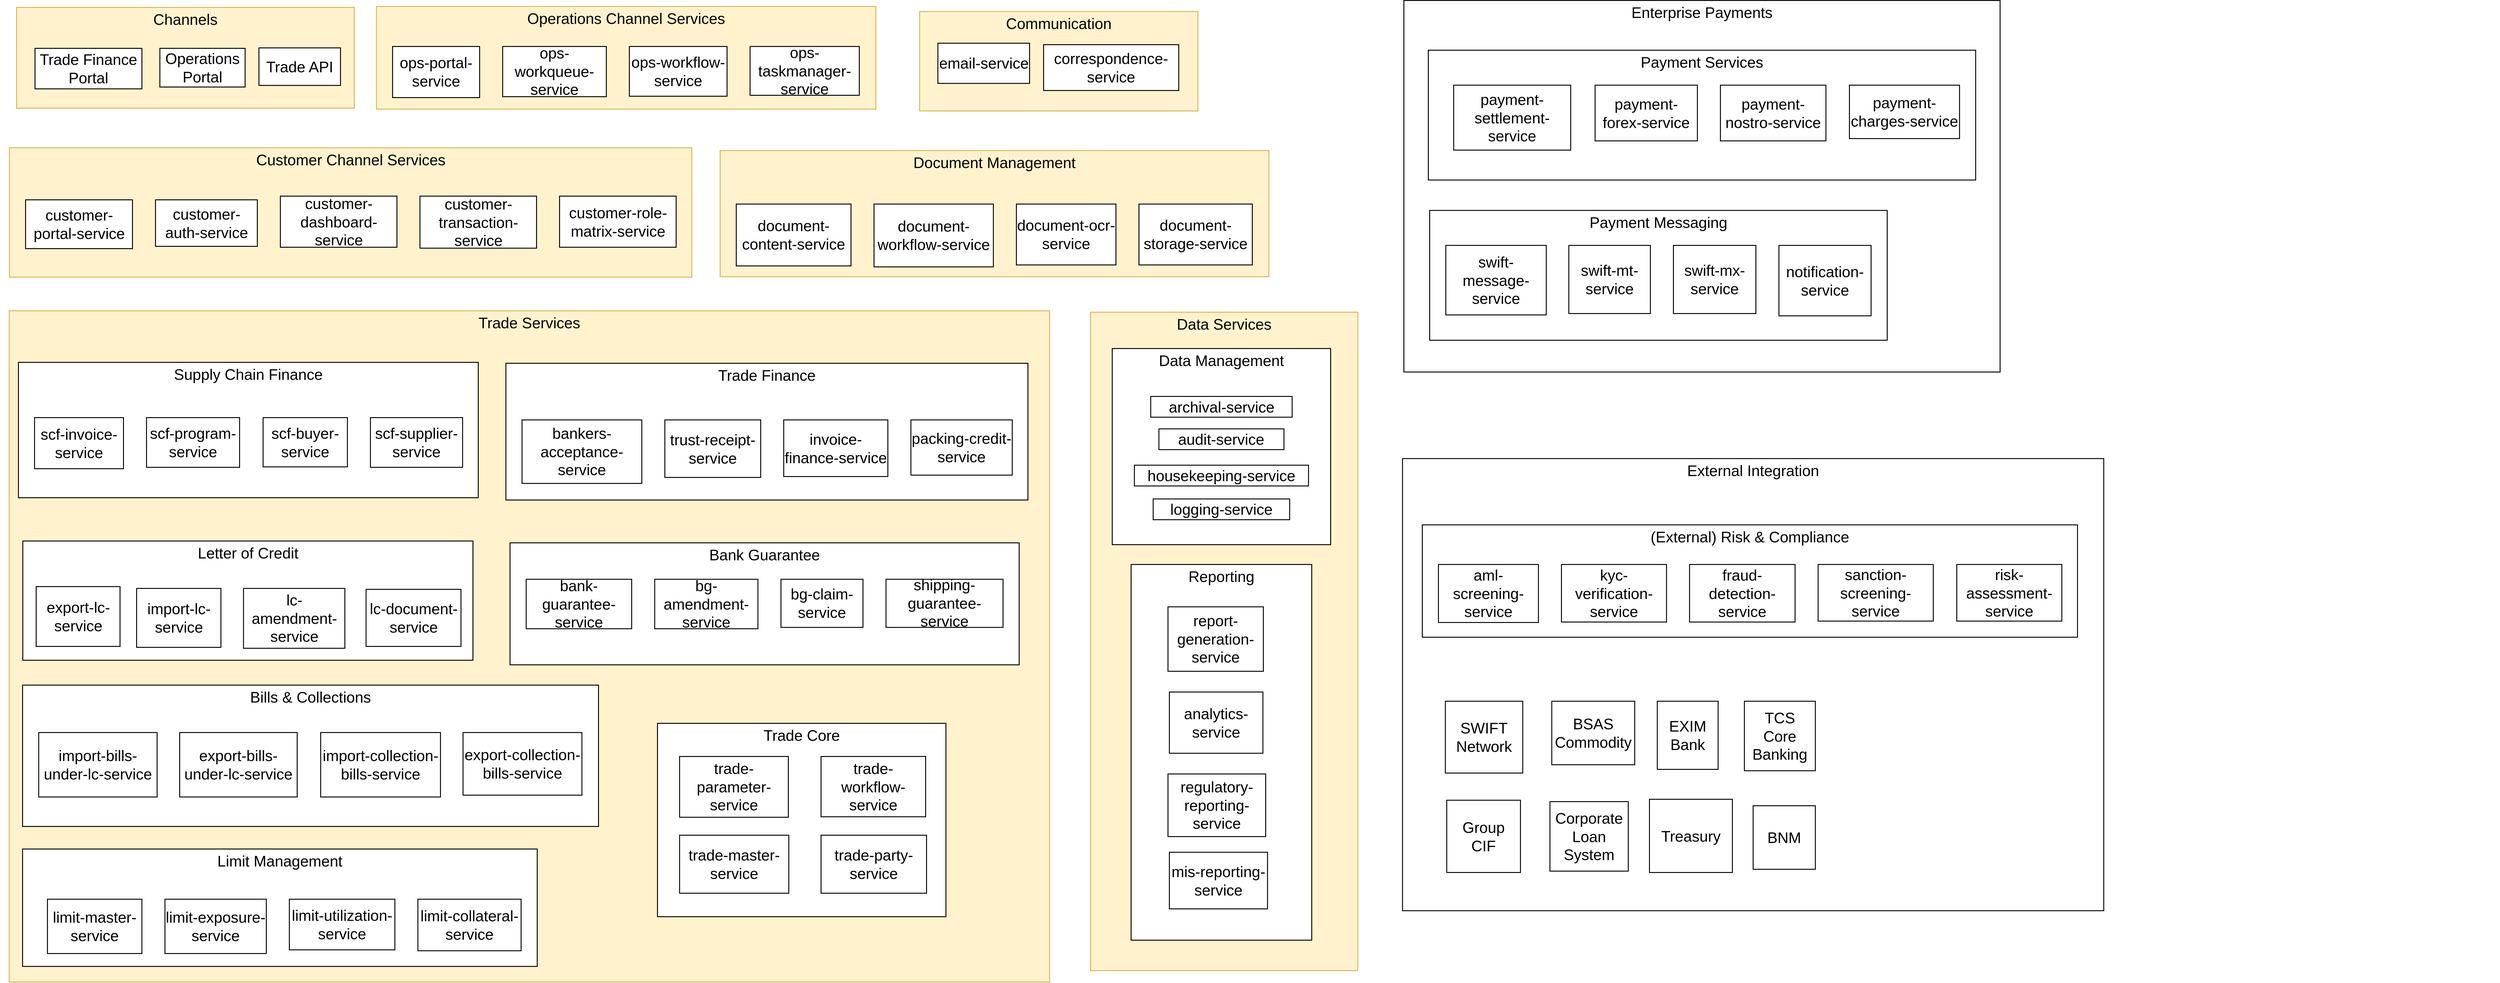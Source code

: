 <mxfile version="24.8.6">
  <diagram name="Page-1" id="Ch82rlO6a8tJsDAHAaDf">
    <mxGraphModel dx="3277" dy="2040" grid="0" gridSize="10" guides="0" tooltips="1" connect="1" arrows="1" fold="1" page="0" pageScale="1" pageWidth="1600" pageHeight="900" math="0" shadow="0">
      <root>
        <mxCell id="0" />
        <mxCell id="1" parent="0" />
        <mxCell id="qGz8__w2eA65XW-UulH--20" value="Trade Services" style="whiteSpace=wrap;strokeWidth=2;fontSize=33;verticalAlign=top;fillColor=#fff2cc;strokeColor=#d6b656;" parent="1" vertex="1">
          <mxGeometry x="20" y="756" width="2258" height="1458" as="geometry" />
        </mxCell>
        <mxCell id="qGz8__w2eA65XW-UulH--166" value="" style="group" parent="1" vertex="1" connectable="0">
          <mxGeometry x="40" y="841" width="998" height="321" as="geometry" />
        </mxCell>
        <mxCell id="qGz8__w2eA65XW-UulH--21" value="Supply Chain Finance" style="whiteSpace=wrap;strokeWidth=2;verticalAlign=top;fontSize=33;" parent="qGz8__w2eA65XW-UulH--166" vertex="1">
          <mxGeometry y="27" width="998" height="294" as="geometry" />
        </mxCell>
        <mxCell id="qGz8__w2eA65XW-UulH--80" value="scf-program-service" style="whiteSpace=wrap;strokeWidth=2;fontSize=33;" parent="qGz8__w2eA65XW-UulH--166" vertex="1">
          <mxGeometry x="278" y="147" width="202" height="108" as="geometry" />
        </mxCell>
        <mxCell id="qGz8__w2eA65XW-UulH--81" value="scf-invoice-service" style="whiteSpace=wrap;strokeWidth=2;fontSize=33;" parent="qGz8__w2eA65XW-UulH--166" vertex="1">
          <mxGeometry x="35" y="147" width="193" height="111" as="geometry" />
        </mxCell>
        <mxCell id="qGz8__w2eA65XW-UulH--82" value="scf-buyer-service" style="whiteSpace=wrap;strokeWidth=2;fontSize=33;" parent="qGz8__w2eA65XW-UulH--166" vertex="1">
          <mxGeometry x="531" y="147" width="183" height="107" as="geometry" />
        </mxCell>
        <mxCell id="qGz8__w2eA65XW-UulH--83" value="scf-supplier-service" style="whiteSpace=wrap;strokeWidth=2;fontSize=33;" parent="qGz8__w2eA65XW-UulH--166" vertex="1">
          <mxGeometry x="764" y="147" width="200" height="108" as="geometry" />
        </mxCell>
        <mxCell id="qGz8__w2eA65XW-UulH--167" value="" style="group" parent="1" vertex="1" connectable="0">
          <mxGeometry x="1098" y="850" width="1133" height="317" as="geometry" />
        </mxCell>
        <mxCell id="qGz8__w2eA65XW-UulH--22" value="Trade Finance" style="whiteSpace=wrap;strokeWidth=2;verticalAlign=top;fontSize=33;" parent="qGz8__w2eA65XW-UulH--167" vertex="1">
          <mxGeometry y="20" width="1133" height="297" as="geometry" />
        </mxCell>
        <mxCell id="qGz8__w2eA65XW-UulH--76" value="trust-receipt-service" style="whiteSpace=wrap;strokeWidth=2;fontSize=33;" parent="qGz8__w2eA65XW-UulH--167" vertex="1">
          <mxGeometry x="345" y="143" width="208" height="125" as="geometry" />
        </mxCell>
        <mxCell id="qGz8__w2eA65XW-UulH--77" value="bankers-acceptance-service" style="whiteSpace=wrap;strokeWidth=2;fontSize=33;" parent="qGz8__w2eA65XW-UulH--167" vertex="1">
          <mxGeometry x="35" y="143" width="260" height="138" as="geometry" />
        </mxCell>
        <mxCell id="qGz8__w2eA65XW-UulH--78" value="invoice-finance-service" style="whiteSpace=wrap;strokeWidth=2;fontSize=33;" parent="qGz8__w2eA65XW-UulH--167" vertex="1">
          <mxGeometry x="603" y="143" width="226" height="123" as="geometry" />
        </mxCell>
        <mxCell id="qGz8__w2eA65XW-UulH--79" value="packing-credit-service" style="whiteSpace=wrap;strokeWidth=2;fontSize=33;" parent="qGz8__w2eA65XW-UulH--167" vertex="1">
          <mxGeometry x="879" y="143" width="220" height="120" as="geometry" />
        </mxCell>
        <mxCell id="qGz8__w2eA65XW-UulH--173" value="" style="group" parent="1" vertex="1" connectable="0">
          <mxGeometry x="49" y="1569" width="1250" height="307" as="geometry" />
        </mxCell>
        <mxCell id="qGz8__w2eA65XW-UulH--25" value="Bills &amp; Collections" style="whiteSpace=wrap;strokeWidth=2;verticalAlign=top;fontSize=33;" parent="qGz8__w2eA65XW-UulH--173" vertex="1">
          <mxGeometry width="1250" height="307" as="geometry" />
        </mxCell>
        <mxCell id="qGz8__w2eA65XW-UulH--68" value="import-bills-under-lc-service" style="whiteSpace=wrap;strokeWidth=2;fontSize=33;" parent="qGz8__w2eA65XW-UulH--173" vertex="1">
          <mxGeometry x="35" y="103" width="257" height="140" as="geometry" />
        </mxCell>
        <mxCell id="qGz8__w2eA65XW-UulH--69" value="export-bills-under-lc-service" style="whiteSpace=wrap;strokeWidth=2;fontSize=33;" parent="qGz8__w2eA65XW-UulH--173" vertex="1">
          <mxGeometry x="341" y="103" width="255" height="140" as="geometry" />
        </mxCell>
        <mxCell id="qGz8__w2eA65XW-UulH--70" value="import-collection-bills-service" style="whiteSpace=wrap;strokeWidth=2;fontSize=33;" parent="qGz8__w2eA65XW-UulH--173" vertex="1">
          <mxGeometry x="647" y="103" width="260" height="140" as="geometry" />
        </mxCell>
        <mxCell id="qGz8__w2eA65XW-UulH--71" value="export-collection-bills-service" style="whiteSpace=wrap;strokeWidth=2;fontSize=33;" parent="qGz8__w2eA65XW-UulH--173" vertex="1">
          <mxGeometry x="956" y="103" width="258" height="136" as="geometry" />
        </mxCell>
        <mxCell id="qGz8__w2eA65XW-UulH--174" value="" style="group" parent="1" vertex="1" connectable="0">
          <mxGeometry y="1925" width="1166" height="255" as="geometry" />
        </mxCell>
        <mxCell id="qGz8__w2eA65XW-UulH--19" value="Limit Management" style="whiteSpace=wrap;strokeWidth=2;verticalAlign=top;fontSize=33;" parent="qGz8__w2eA65XW-UulH--174" vertex="1">
          <mxGeometry x="49" width="1117" height="255" as="geometry" />
        </mxCell>
        <mxCell id="qGz8__w2eA65XW-UulH--84" value="limit-master-service" style="whiteSpace=wrap;strokeWidth=2;fontSize=33;" parent="qGz8__w2eA65XW-UulH--174" vertex="1">
          <mxGeometry x="103" y="109" width="205" height="118" as="geometry" />
        </mxCell>
        <mxCell id="qGz8__w2eA65XW-UulH--85" value="limit-exposure-service" style="whiteSpace=wrap;strokeWidth=2;fontSize=33;" parent="qGz8__w2eA65XW-UulH--174" vertex="1">
          <mxGeometry x="358" y="109" width="220" height="118" as="geometry" />
        </mxCell>
        <mxCell id="qGz8__w2eA65XW-UulH--86" value="limit-utilization-service" style="whiteSpace=wrap;strokeWidth=2;fontSize=33;" parent="qGz8__w2eA65XW-UulH--174" vertex="1">
          <mxGeometry x="628" y="109" width="229" height="110" as="geometry" />
        </mxCell>
        <mxCell id="qGz8__w2eA65XW-UulH--87" value="limit-collateral-service" style="whiteSpace=wrap;strokeWidth=2;fontSize=33;" parent="qGz8__w2eA65XW-UulH--174" vertex="1">
          <mxGeometry x="907" y="109" width="224" height="112" as="geometry" />
        </mxCell>
        <mxCell id="qGz8__w2eA65XW-UulH--182" value="" style="group" parent="1" vertex="1" connectable="0">
          <mxGeometry x="20.5" y="1256" width="1037" height="259" as="geometry" />
        </mxCell>
        <mxCell id="qGz8__w2eA65XW-UulH--183" value="Letter of Credit" style="whiteSpace=wrap;strokeWidth=2;verticalAlign=top;fontSize=33;" parent="qGz8__w2eA65XW-UulH--182" vertex="1">
          <mxGeometry x="29" width="977" height="259" as="geometry" />
        </mxCell>
        <mxCell id="qGz8__w2eA65XW-UulH--184" value="import-lc-service" style="whiteSpace=wrap;strokeWidth=2;fontSize=33;" parent="qGz8__w2eA65XW-UulH--182" vertex="1">
          <mxGeometry x="276" y="103" width="183" height="128" as="geometry" />
        </mxCell>
        <mxCell id="qGz8__w2eA65XW-UulH--185" value="export-lc-service" style="whiteSpace=wrap;strokeWidth=2;fontSize=33;" parent="qGz8__w2eA65XW-UulH--182" vertex="1">
          <mxGeometry x="58" y="99" width="182" height="130" as="geometry" />
        </mxCell>
        <mxCell id="qGz8__w2eA65XW-UulH--186" value="lc-amendment-service" style="whiteSpace=wrap;strokeWidth=2;fontSize=33;" parent="qGz8__w2eA65XW-UulH--182" vertex="1">
          <mxGeometry x="508" y="103" width="220" height="130" as="geometry" />
        </mxCell>
        <mxCell id="qGz8__w2eA65XW-UulH--187" value="lc-document-service" style="whiteSpace=wrap;strokeWidth=2;fontSize=33;" parent="qGz8__w2eA65XW-UulH--182" vertex="1">
          <mxGeometry x="774" y="105" width="206" height="124" as="geometry" />
        </mxCell>
        <mxCell id="qGz8__w2eA65XW-UulH--172" value="" style="group" parent="1" vertex="1" connectable="0">
          <mxGeometry x="1107" y="1260" width="1105" height="265" as="geometry" />
        </mxCell>
        <mxCell id="qGz8__w2eA65XW-UulH--24" value="Bank Guarantee" style="whiteSpace=wrap;strokeWidth=2;verticalAlign=top;fontSize=33;" parent="qGz8__w2eA65XW-UulH--172" vertex="1">
          <mxGeometry width="1105" height="265" as="geometry" />
        </mxCell>
        <mxCell id="qGz8__w2eA65XW-UulH--72" value="bank-guarantee-service" style="whiteSpace=wrap;strokeWidth=2;fontSize=33;" parent="qGz8__w2eA65XW-UulH--172" vertex="1">
          <mxGeometry x="35" y="79.137" width="229" height="107.452" as="geometry" />
        </mxCell>
        <mxCell id="qGz8__w2eA65XW-UulH--73" value="bg-amendment-service" style="whiteSpace=wrap;strokeWidth=2;fontSize=33;" parent="qGz8__w2eA65XW-UulH--172" vertex="1">
          <mxGeometry x="314" y="79.137" width="224" height="107.452" as="geometry" />
        </mxCell>
        <mxCell id="qGz8__w2eA65XW-UulH--74" value="bg-claim-service" style="whiteSpace=wrap;strokeWidth=2;fontSize=33;" parent="qGz8__w2eA65XW-UulH--172" vertex="1">
          <mxGeometry x="588" y="79.137" width="178" height="104.548" as="geometry" />
        </mxCell>
        <mxCell id="qGz8__w2eA65XW-UulH--75" value="shipping-guarantee-service" style="whiteSpace=wrap;strokeWidth=2;fontSize=33;" parent="qGz8__w2eA65XW-UulH--172" vertex="1">
          <mxGeometry x="816" y="79.137" width="254" height="104.548" as="geometry" />
        </mxCell>
        <mxCell id="qGz8__w2eA65XW-UulH--188" value="" style="group" parent="1" vertex="1" connectable="0">
          <mxGeometry x="1931" y="122" width="994" height="448" as="geometry" />
        </mxCell>
        <mxCell id="qGz8__w2eA65XW-UulH--10" value="Communication" style="whiteSpace=wrap;strokeWidth=2;verticalAlign=top;fontSize=33;container=0;fillColor=#fff2cc;strokeColor=#d6b656;" parent="qGz8__w2eA65XW-UulH--188" vertex="1">
          <mxGeometry x="65" y="-16" width="604" height="216" as="geometry" />
        </mxCell>
        <mxCell id="qGz8__w2eA65XW-UulH--11" value="email-service" style="whiteSpace=wrap;strokeWidth=2;fontSize=33;container=0;" parent="qGz8__w2eA65XW-UulH--188" vertex="1">
          <mxGeometry x="104.584" y="52.851" width="198.964" height="87.266" as="geometry" />
        </mxCell>
        <mxCell id="qGz8__w2eA65XW-UulH--12" value="correspondence-service" style="whiteSpace=wrap;strokeWidth=2;fontSize=33;container=0;" parent="qGz8__w2eA65XW-UulH--188" vertex="1">
          <mxGeometry x="333.999" y="56.003" width="293.344" height="99.557" as="geometry" />
        </mxCell>
        <mxCell id="FkoTQEfmCUCA7Q44ZR-9-4" value="" style="group" vertex="1" connectable="0" parent="1">
          <mxGeometry x="3047" y="82" width="2378" height="899" as="geometry" />
        </mxCell>
        <mxCell id="FkoTQEfmCUCA7Q44ZR-9-11" value="" style="group" vertex="1" connectable="0" parent="FkoTQEfmCUCA7Q44ZR-9-4">
          <mxGeometry width="1294" height="807" as="geometry" />
        </mxCell>
        <mxCell id="qGz8__w2eA65XW-UulH--16" value="Enterprise Payments" style="whiteSpace=wrap;strokeWidth=2;verticalAlign=top;fontSize=33;" parent="FkoTQEfmCUCA7Q44ZR-9-11" vertex="1">
          <mxGeometry width="1294" height="807" as="geometry" />
        </mxCell>
        <mxCell id="qGz8__w2eA65XW-UulH--169" value="" style="group" parent="FkoTQEfmCUCA7Q44ZR-9-11" vertex="1" connectable="0">
          <mxGeometry x="56" y="456" width="993" height="282" as="geometry" />
        </mxCell>
        <mxCell id="qGz8__w2eA65XW-UulH--14" value="Payment Messaging" style="whiteSpace=wrap;strokeWidth=2;verticalAlign=top;fontSize=33;" parent="qGz8__w2eA65XW-UulH--169" vertex="1">
          <mxGeometry width="993" height="282" as="geometry" />
        </mxCell>
        <mxCell id="qGz8__w2eA65XW-UulH--101" value="swift-message-service" style="whiteSpace=wrap;strokeWidth=2;fontSize=33;" parent="qGz8__w2eA65XW-UulH--169" vertex="1">
          <mxGeometry x="35" y="76" width="218" height="151" as="geometry" />
        </mxCell>
        <mxCell id="qGz8__w2eA65XW-UulH--102" value="swift-mt-service" style="whiteSpace=wrap;strokeWidth=2;fontSize=33;" parent="qGz8__w2eA65XW-UulH--169" vertex="1">
          <mxGeometry x="302" y="76" width="177" height="148" as="geometry" />
        </mxCell>
        <mxCell id="qGz8__w2eA65XW-UulH--103" value="swift-mx-service" style="whiteSpace=wrap;strokeWidth=2;fontSize=33;" parent="qGz8__w2eA65XW-UulH--169" vertex="1">
          <mxGeometry x="529" y="76" width="179" height="148" as="geometry" />
        </mxCell>
        <mxCell id="qGz8__w2eA65XW-UulH--104" value="notification-service" style="whiteSpace=wrap;strokeWidth=2;fontSize=33;" parent="qGz8__w2eA65XW-UulH--169" vertex="1">
          <mxGeometry x="758" y="76" width="200" height="153" as="geometry" />
        </mxCell>
        <mxCell id="qGz8__w2eA65XW-UulH--170" value="" style="group" parent="FkoTQEfmCUCA7Q44ZR-9-11" vertex="1" connectable="0">
          <mxGeometry x="53" y="108" width="1188" height="282" as="geometry" />
        </mxCell>
        <mxCell id="qGz8__w2eA65XW-UulH--17" value="Payment Services" style="whiteSpace=wrap;strokeWidth=2;verticalAlign=top;fontSize=33;" parent="qGz8__w2eA65XW-UulH--170" vertex="1">
          <mxGeometry width="1188" height="282" as="geometry" />
        </mxCell>
        <mxCell id="qGz8__w2eA65XW-UulH--92" value="payment-settlement-service" style="whiteSpace=wrap;strokeWidth=2;fontSize=33;" parent="qGz8__w2eA65XW-UulH--170" vertex="1">
          <mxGeometry x="55" y="76" width="254" height="141" as="geometry" />
        </mxCell>
        <mxCell id="qGz8__w2eA65XW-UulH--93" value="payment-forex-service" style="whiteSpace=wrap;strokeWidth=2;fontSize=33;" parent="qGz8__w2eA65XW-UulH--170" vertex="1">
          <mxGeometry x="362" y="76" width="222" height="121" as="geometry" />
        </mxCell>
        <mxCell id="qGz8__w2eA65XW-UulH--94" value="payment-nostro-service" style="whiteSpace=wrap;strokeWidth=2;fontSize=33;" parent="qGz8__w2eA65XW-UulH--170" vertex="1">
          <mxGeometry x="634" y="76" width="229" height="121" as="geometry" />
        </mxCell>
        <mxCell id="qGz8__w2eA65XW-UulH--95" value="payment-charges-service" style="whiteSpace=wrap;strokeWidth=2;fontSize=33;" parent="qGz8__w2eA65XW-UulH--170" vertex="1">
          <mxGeometry x="914" y="76" width="239" height="116" as="geometry" />
        </mxCell>
        <mxCell id="FkoTQEfmCUCA7Q44ZR-9-5" value="" style="group" vertex="1" connectable="0" parent="1">
          <mxGeometry x="1427" y="1652" width="626" height="420" as="geometry" />
        </mxCell>
        <mxCell id="qGz8__w2eA65XW-UulH--27" value="Trade Core" style="whiteSpace=wrap;strokeWidth=2;fontSize=33;verticalAlign=top;" parent="FkoTQEfmCUCA7Q44ZR-9-5" vertex="1">
          <mxGeometry width="626" height="420" as="geometry" />
        </mxCell>
        <mxCell id="qGz8__w2eA65XW-UulH--60" value="trade-master-service" style="whiteSpace=wrap;strokeWidth=2;fontSize=33;" parent="FkoTQEfmCUCA7Q44ZR-9-5" vertex="1">
          <mxGeometry x="48" y="243" width="237" height="126" as="geometry" />
        </mxCell>
        <mxCell id="qGz8__w2eA65XW-UulH--61" value="trade-parameter-service" style="whiteSpace=wrap;strokeWidth=2;fontSize=33;" parent="FkoTQEfmCUCA7Q44ZR-9-5" vertex="1">
          <mxGeometry x="48" y="72" width="236" height="132" as="geometry" />
        </mxCell>
        <mxCell id="qGz8__w2eA65XW-UulH--62" value="trade-workflow-service" style="whiteSpace=wrap;strokeWidth=2;fontSize=33;" parent="FkoTQEfmCUCA7Q44ZR-9-5" vertex="1">
          <mxGeometry x="355" y="72" width="227" height="131" as="geometry" />
        </mxCell>
        <mxCell id="qGz8__w2eA65XW-UulH--63" value="trade-party-service" style="whiteSpace=wrap;strokeWidth=2;fontSize=33;" parent="FkoTQEfmCUCA7Q44ZR-9-5" vertex="1">
          <mxGeometry x="355" y="243" width="229" height="126" as="geometry" />
        </mxCell>
        <mxCell id="FkoTQEfmCUCA7Q44ZR-9-7" value="" style="group" vertex="1" connectable="0" parent="1">
          <mxGeometry x="817" y="95" width="1084" height="223" as="geometry" />
        </mxCell>
        <mxCell id="qGz8__w2eA65XW-UulH--30" value="Operations Channel Services" style="whiteSpace=wrap;strokeWidth=2;verticalAlign=top;fontSize=33;fillColor=#fff2cc;strokeColor=#d6b656;" parent="FkoTQEfmCUCA7Q44ZR-9-7" vertex="1">
          <mxGeometry width="1084" height="223" as="geometry" />
        </mxCell>
        <mxCell id="qGz8__w2eA65XW-UulH--53" value="ops-portal-service" style="whiteSpace=wrap;strokeWidth=2;fontSize=33;" parent="FkoTQEfmCUCA7Q44ZR-9-7" vertex="1">
          <mxGeometry x="35" y="86.96" width="189" height="111.04" as="geometry" />
        </mxCell>
        <mxCell id="qGz8__w2eA65XW-UulH--54" value="ops-workqueue-service" style="whiteSpace=wrap;strokeWidth=2;fontSize=33;" parent="FkoTQEfmCUCA7Q44ZR-9-7" vertex="1">
          <mxGeometry x="274" y="86.96" width="225" height="109.04" as="geometry" />
        </mxCell>
        <mxCell id="qGz8__w2eA65XW-UulH--55" value="ops-workflow-service" style="whiteSpace=wrap;strokeWidth=2;fontSize=33;" parent="FkoTQEfmCUCA7Q44ZR-9-7" vertex="1">
          <mxGeometry x="549" y="86.96" width="212" height="108.04" as="geometry" />
        </mxCell>
        <mxCell id="qGz8__w2eA65XW-UulH--56" value="ops-taskmanager-service" style="whiteSpace=wrap;strokeWidth=2;fontSize=33;" parent="FkoTQEfmCUCA7Q44ZR-9-7" vertex="1">
          <mxGeometry x="811" y="86.96" width="237" height="106.04" as="geometry" />
        </mxCell>
        <mxCell id="FkoTQEfmCUCA7Q44ZR-9-8" value="" style="group" vertex="1" connectable="0" parent="1">
          <mxGeometry x="20.5" y="402" width="1481" height="281" as="geometry" />
        </mxCell>
        <mxCell id="qGz8__w2eA65XW-UulH--31" value="Customer Channel Services" style="whiteSpace=wrap;strokeWidth=2;fontSize=33;verticalAlign=top;fillColor=#fff2cc;strokeColor=#d6b656;" parent="FkoTQEfmCUCA7Q44ZR-9-8" vertex="1">
          <mxGeometry width="1481" height="281" as="geometry" />
        </mxCell>
        <mxCell id="qGz8__w2eA65XW-UulH--48" value="customer-portal-service" style="whiteSpace=wrap;strokeWidth=2;fontSize=33;" parent="FkoTQEfmCUCA7Q44ZR-9-8" vertex="1">
          <mxGeometry x="35" y="113" width="232" height="106" as="geometry" />
        </mxCell>
        <mxCell id="qGz8__w2eA65XW-UulH--49" value="customer-auth-service" style="whiteSpace=wrap;strokeWidth=2;fontSize=33;" parent="FkoTQEfmCUCA7Q44ZR-9-8" vertex="1">
          <mxGeometry x="317" y="113" width="221" height="101" as="geometry" />
        </mxCell>
        <mxCell id="qGz8__w2eA65XW-UulH--50" value="customer-dashboard-service" style="whiteSpace=wrap;strokeWidth=2;fontSize=33;" parent="FkoTQEfmCUCA7Q44ZR-9-8" vertex="1">
          <mxGeometry x="588" y="105" width="253" height="111" as="geometry" />
        </mxCell>
        <mxCell id="qGz8__w2eA65XW-UulH--51" value="customer-transaction-service" style="whiteSpace=wrap;strokeWidth=2;fontSize=33;" parent="FkoTQEfmCUCA7Q44ZR-9-8" vertex="1">
          <mxGeometry x="891" y="105" width="253" height="113" as="geometry" />
        </mxCell>
        <mxCell id="qGz8__w2eA65XW-UulH--52" value="customer-role-matrix-service" style="whiteSpace=wrap;strokeWidth=2;fontSize=33;" parent="FkoTQEfmCUCA7Q44ZR-9-8" vertex="1">
          <mxGeometry x="1194" y="105" width="253" height="111" as="geometry" />
        </mxCell>
        <mxCell id="FkoTQEfmCUCA7Q44ZR-9-9" value="C" style="group;fillColor=#fff2cc;strokeColor=#d6b656;" vertex="1" connectable="0" parent="1">
          <mxGeometry x="36" y="97" width="733" height="219" as="geometry" />
        </mxCell>
        <mxCell id="qGz8__w2eA65XW-UulH--34" value="Channels" style="whiteSpace=wrap;strokeWidth=2;verticalAlign=top;fontSize=33;fillColor=#fff2cc;strokeColor=#d6b656;" parent="FkoTQEfmCUCA7Q44ZR-9-9" vertex="1">
          <mxGeometry width="733" height="219" as="geometry" />
        </mxCell>
        <mxCell id="qGz8__w2eA65XW-UulH--40" value="Operations Portal" style="whiteSpace=wrap;strokeWidth=2;fontSize=33;" parent="FkoTQEfmCUCA7Q44ZR-9-9" vertex="1">
          <mxGeometry x="311" y="89" width="185" height="84" as="geometry" />
        </mxCell>
        <mxCell id="qGz8__w2eA65XW-UulH--43" value="Trade Finance&#xa;Portal" style="whiteSpace=wrap;strokeWidth=2;fontSize=33;" parent="FkoTQEfmCUCA7Q44ZR-9-9" vertex="1">
          <mxGeometry x="40" y="89" width="232" height="88" as="geometry" />
        </mxCell>
        <mxCell id="qGz8__w2eA65XW-UulH--38" value="Trade API" style="whiteSpace=wrap;strokeWidth=2;fontSize=33;" parent="FkoTQEfmCUCA7Q44ZR-9-9" vertex="1">
          <mxGeometry x="526" y="88" width="177" height="81.5" as="geometry" />
        </mxCell>
        <mxCell id="qGz8__w2eA65XW-UulH--2" value="Data Services" style="whiteSpace=wrap;strokeWidth=2;fontSize=33;verticalAlign=top;fillColor=#fff2cc;strokeColor=#d6b656;" parent="1" vertex="1">
          <mxGeometry x="2367" y="759" width="580" height="1430" as="geometry" />
        </mxCell>
        <mxCell id="qGz8__w2eA65XW-UulH--177" value="" style="group" parent="1" vertex="1" connectable="0">
          <mxGeometry x="2455" y="1307" width="1111" height="816" as="geometry" />
        </mxCell>
        <mxCell id="qGz8__w2eA65XW-UulH--8" value="Reporting" style="whiteSpace=wrap;strokeWidth=2;verticalAlign=top;fontSize=33;" parent="qGz8__w2eA65XW-UulH--177" vertex="1">
          <mxGeometry width="392" height="816" as="geometry" />
        </mxCell>
        <mxCell id="qGz8__w2eA65XW-UulH--105" value="report-generation-service" style="whiteSpace=wrap;strokeWidth=2;fontSize=33;" parent="qGz8__w2eA65XW-UulH--177" vertex="1">
          <mxGeometry x="80" y="92" width="207" height="140" as="geometry" />
        </mxCell>
        <mxCell id="qGz8__w2eA65XW-UulH--106" value="analytics-service" style="whiteSpace=wrap;strokeWidth=2;fontSize=33;" parent="qGz8__w2eA65XW-UulH--177" vertex="1">
          <mxGeometry x="83" y="277" width="203" height="133" as="geometry" />
        </mxCell>
        <mxCell id="qGz8__w2eA65XW-UulH--107" value="regulatory-reporting-service" style="whiteSpace=wrap;strokeWidth=2;fontSize=33;" parent="qGz8__w2eA65XW-UulH--177" vertex="1">
          <mxGeometry x="80" y="455" width="212" height="136" as="geometry" />
        </mxCell>
        <mxCell id="qGz8__w2eA65XW-UulH--108" value="mis-reporting-service" style="whiteSpace=wrap;strokeWidth=2;fontSize=33;" parent="qGz8__w2eA65XW-UulH--177" vertex="1">
          <mxGeometry x="83" y="625" width="213" height="123" as="geometry" />
        </mxCell>
        <mxCell id="qGz8__w2eA65XW-UulH--178" value="" style="group" parent="1" vertex="1" connectable="0">
          <mxGeometry x="2414" y="838" width="511" height="426" as="geometry" />
        </mxCell>
        <mxCell id="qGz8__w2eA65XW-UulH--179" value="" style="group" parent="qGz8__w2eA65XW-UulH--178" vertex="1" connectable="0">
          <mxGeometry width="474" height="426" as="geometry" />
        </mxCell>
        <mxCell id="qGz8__w2eA65XW-UulH--3" value="Data Management" style="whiteSpace=wrap;strokeWidth=2;verticalAlign=top;fontSize=33;container=0;" parent="qGz8__w2eA65XW-UulH--179" vertex="1">
          <mxGeometry width="474" height="426" as="geometry" />
        </mxCell>
        <mxCell id="qGz8__w2eA65XW-UulH--4" value="archival-service" style="whiteSpace=wrap;strokeWidth=2;fontSize=33;" parent="qGz8__w2eA65XW-UulH--179" vertex="1">
          <mxGeometry x="83.524" y="104.005" width="306.955" height="45.094" as="geometry" />
        </mxCell>
        <mxCell id="qGz8__w2eA65XW-UulH--5" value="audit-service" style="whiteSpace=wrap;strokeWidth=2;fontSize=33;" parent="qGz8__w2eA65XW-UulH--179" vertex="1">
          <mxGeometry x="101.267" y="174.465" width="271.469" height="45.094" as="geometry" />
        </mxCell>
        <mxCell id="qGz8__w2eA65XW-UulH--6" value="housekeeping-service" style="whiteSpace=wrap;strokeWidth=2;fontSize=33;" parent="qGz8__w2eA65XW-UulH--179" vertex="1">
          <mxGeometry x="48.038" y="253.38" width="377.927" height="45.094" as="geometry" />
        </mxCell>
        <mxCell id="qGz8__w2eA65XW-UulH--7" value="logging-service" style="whiteSpace=wrap;strokeWidth=2;fontSize=33;" parent="qGz8__w2eA65XW-UulH--179" vertex="1">
          <mxGeometry x="88.847" y="326.659" width="296.309" height="45.094" as="geometry" />
        </mxCell>
        <mxCell id="qGz8__w2eA65XW-UulH--175" value="" style="group;fillColor=#fff2cc;strokeColor=#d6b656;" parent="1" vertex="1" connectable="0">
          <mxGeometry x="1563" y="408" width="1191" height="274" as="geometry" />
        </mxCell>
        <mxCell id="qGz8__w2eA65XW-UulH--176" value="" style="group;fillColor=#fff2cc;strokeColor=#d6b656;" parent="qGz8__w2eA65XW-UulH--175" vertex="1" connectable="0">
          <mxGeometry width="1191" height="274" as="geometry" />
        </mxCell>
        <mxCell id="qGz8__w2eA65XW-UulH--18" value="Document Management" style="whiteSpace=wrap;strokeWidth=2;verticalAlign=top;fontSize=33;fillColor=#fff2cc;strokeColor=#d6b656;" parent="qGz8__w2eA65XW-UulH--176" vertex="1">
          <mxGeometry width="1191" height="274" as="geometry" />
        </mxCell>
        <mxCell id="qGz8__w2eA65XW-UulH--88" value="document-content-service" style="whiteSpace=wrap;strokeWidth=2;fontSize=33;" parent="qGz8__w2eA65XW-UulH--176" vertex="1">
          <mxGeometry x="35" y="116.21" width="249" height="134.335" as="geometry" />
        </mxCell>
        <mxCell id="qGz8__w2eA65XW-UulH--89" value="document-workflow-service" style="whiteSpace=wrap;strokeWidth=2;fontSize=33;" parent="qGz8__w2eA65XW-UulH--176" vertex="1">
          <mxGeometry x="334" y="116.21" width="259" height="136.467" as="geometry" />
        </mxCell>
        <mxCell id="qGz8__w2eA65XW-UulH--90" value="document-ocr-service" style="whiteSpace=wrap;strokeWidth=2;fontSize=33;" parent="qGz8__w2eA65XW-UulH--176" vertex="1">
          <mxGeometry x="643" y="116.21" width="216" height="132.202" as="geometry" />
        </mxCell>
        <mxCell id="qGz8__w2eA65XW-UulH--91" value="document-storage-service" style="whiteSpace=wrap;strokeWidth=2;fontSize=33;" parent="qGz8__w2eA65XW-UulH--176" vertex="1">
          <mxGeometry x="909" y="116.21" width="246" height="132.202" as="geometry" />
        </mxCell>
        <mxCell id="FkoTQEfmCUCA7Q44ZR-9-10" value="" style="group" vertex="1" connectable="0" parent="1">
          <mxGeometry x="3044" y="1019" width="1522" height="1040" as="geometry" />
        </mxCell>
        <mxCell id="qGz8__w2eA65XW-UulH--1" value="External Integration" style="whiteSpace=wrap;strokeWidth=2;verticalAlign=top;fontSize=33;" parent="FkoTQEfmCUCA7Q44ZR-9-10" vertex="1">
          <mxGeometry y="58" width="1522" height="982" as="geometry" />
        </mxCell>
        <mxCell id="qGz8__w2eA65XW-UulH--168" value="" style="group" parent="FkoTQEfmCUCA7Q44ZR-9-10" vertex="1" connectable="0">
          <mxGeometry x="43" width="1422" height="513" as="geometry" />
        </mxCell>
        <mxCell id="qGz8__w2eA65XW-UulH--15" value="(External) Risk &amp; Compliance" style="whiteSpace=wrap;strokeWidth=2;verticalAlign=top;fontSize=33;" parent="qGz8__w2eA65XW-UulH--168" vertex="1">
          <mxGeometry y="202" width="1422" height="244" as="geometry" />
        </mxCell>
        <mxCell id="qGz8__w2eA65XW-UulH--96" value="aml-screening-service" style="whiteSpace=wrap;strokeWidth=2;fontSize=33;" parent="qGz8__w2eA65XW-UulH--168" vertex="1">
          <mxGeometry x="35" y="288" width="217" height="126" as="geometry" />
        </mxCell>
        <mxCell id="qGz8__w2eA65XW-UulH--97" value="kyc-verification-service" style="whiteSpace=wrap;strokeWidth=2;fontSize=33;" parent="qGz8__w2eA65XW-UulH--168" vertex="1">
          <mxGeometry x="302" y="288" width="228" height="125" as="geometry" />
        </mxCell>
        <mxCell id="qGz8__w2eA65XW-UulH--98" value="fraud-detection-service" style="whiteSpace=wrap;strokeWidth=2;fontSize=33;" parent="qGz8__w2eA65XW-UulH--168" vertex="1">
          <mxGeometry x="580" y="288" width="229" height="125" as="geometry" />
        </mxCell>
        <mxCell id="qGz8__w2eA65XW-UulH--99" value="sanction-screening-service" style="whiteSpace=wrap;strokeWidth=2;fontSize=33;" parent="qGz8__w2eA65XW-UulH--168" vertex="1">
          <mxGeometry x="859" y="288" width="250" height="123" as="geometry" />
        </mxCell>
        <mxCell id="qGz8__w2eA65XW-UulH--100" value="risk-assessment-service" style="whiteSpace=wrap;strokeWidth=2;fontSize=33;" parent="qGz8__w2eA65XW-UulH--168" vertex="1">
          <mxGeometry x="1160" y="288" width="228" height="123" as="geometry" />
        </mxCell>
        <mxCell id="qGz8__w2eA65XW-UulH--109" value="SWIFT Network" style="whiteSpace=wrap;strokeWidth=2;fontSize=33;" parent="FkoTQEfmCUCA7Q44ZR-9-10" vertex="1">
          <mxGeometry x="93" y="585" width="168" height="156" as="geometry" />
        </mxCell>
        <mxCell id="qGz8__w2eA65XW-UulH--110" value="BSAS Commodity" style="whiteSpace=wrap;strokeWidth=2;fontSize=33;" parent="FkoTQEfmCUCA7Q44ZR-9-10" vertex="1">
          <mxGeometry x="324" y="585" width="180" height="138" as="geometry" />
        </mxCell>
        <mxCell id="qGz8__w2eA65XW-UulH--111" value="EXIM Bank" style="whiteSpace=wrap;strokeWidth=2;fontSize=33;" parent="FkoTQEfmCUCA7Q44ZR-9-10" vertex="1">
          <mxGeometry x="553" y="585" width="132" height="148" as="geometry" />
        </mxCell>
        <mxCell id="qGz8__w2eA65XW-UulH--112" value="TCS&#xa;Core Banking" style="whiteSpace=wrap;strokeWidth=2;fontSize=33;" parent="FkoTQEfmCUCA7Q44ZR-9-10" vertex="1">
          <mxGeometry x="742" y="585" width="154" height="151" as="geometry" />
        </mxCell>
        <mxCell id="qGz8__w2eA65XW-UulH--113" value="Group&#xa;CIF" style="whiteSpace=wrap;strokeWidth=2;fontSize=33;" parent="FkoTQEfmCUCA7Q44ZR-9-10" vertex="1">
          <mxGeometry x="96" y="800" width="160" height="157" as="geometry" />
        </mxCell>
        <mxCell id="qGz8__w2eA65XW-UulH--114" value="Treasury" style="whiteSpace=wrap;strokeWidth=2;fontSize=33;" parent="FkoTQEfmCUCA7Q44ZR-9-10" vertex="1">
          <mxGeometry x="536" y="798" width="180" height="159" as="geometry" />
        </mxCell>
        <mxCell id="qGz8__w2eA65XW-UulH--115" value="Corporate Loan&#xa;System" style="whiteSpace=wrap;strokeWidth=2;fontSize=33;" parent="FkoTQEfmCUCA7Q44ZR-9-10" vertex="1">
          <mxGeometry x="320" y="803" width="170" height="151" as="geometry" />
        </mxCell>
        <mxCell id="qGz8__w2eA65XW-UulH--116" value="BNM" style="whiteSpace=wrap;strokeWidth=2;fontSize=33;" parent="FkoTQEfmCUCA7Q44ZR-9-10" vertex="1">
          <mxGeometry x="761" y="812" width="135" height="138" as="geometry" />
        </mxCell>
      </root>
    </mxGraphModel>
  </diagram>
</mxfile>
